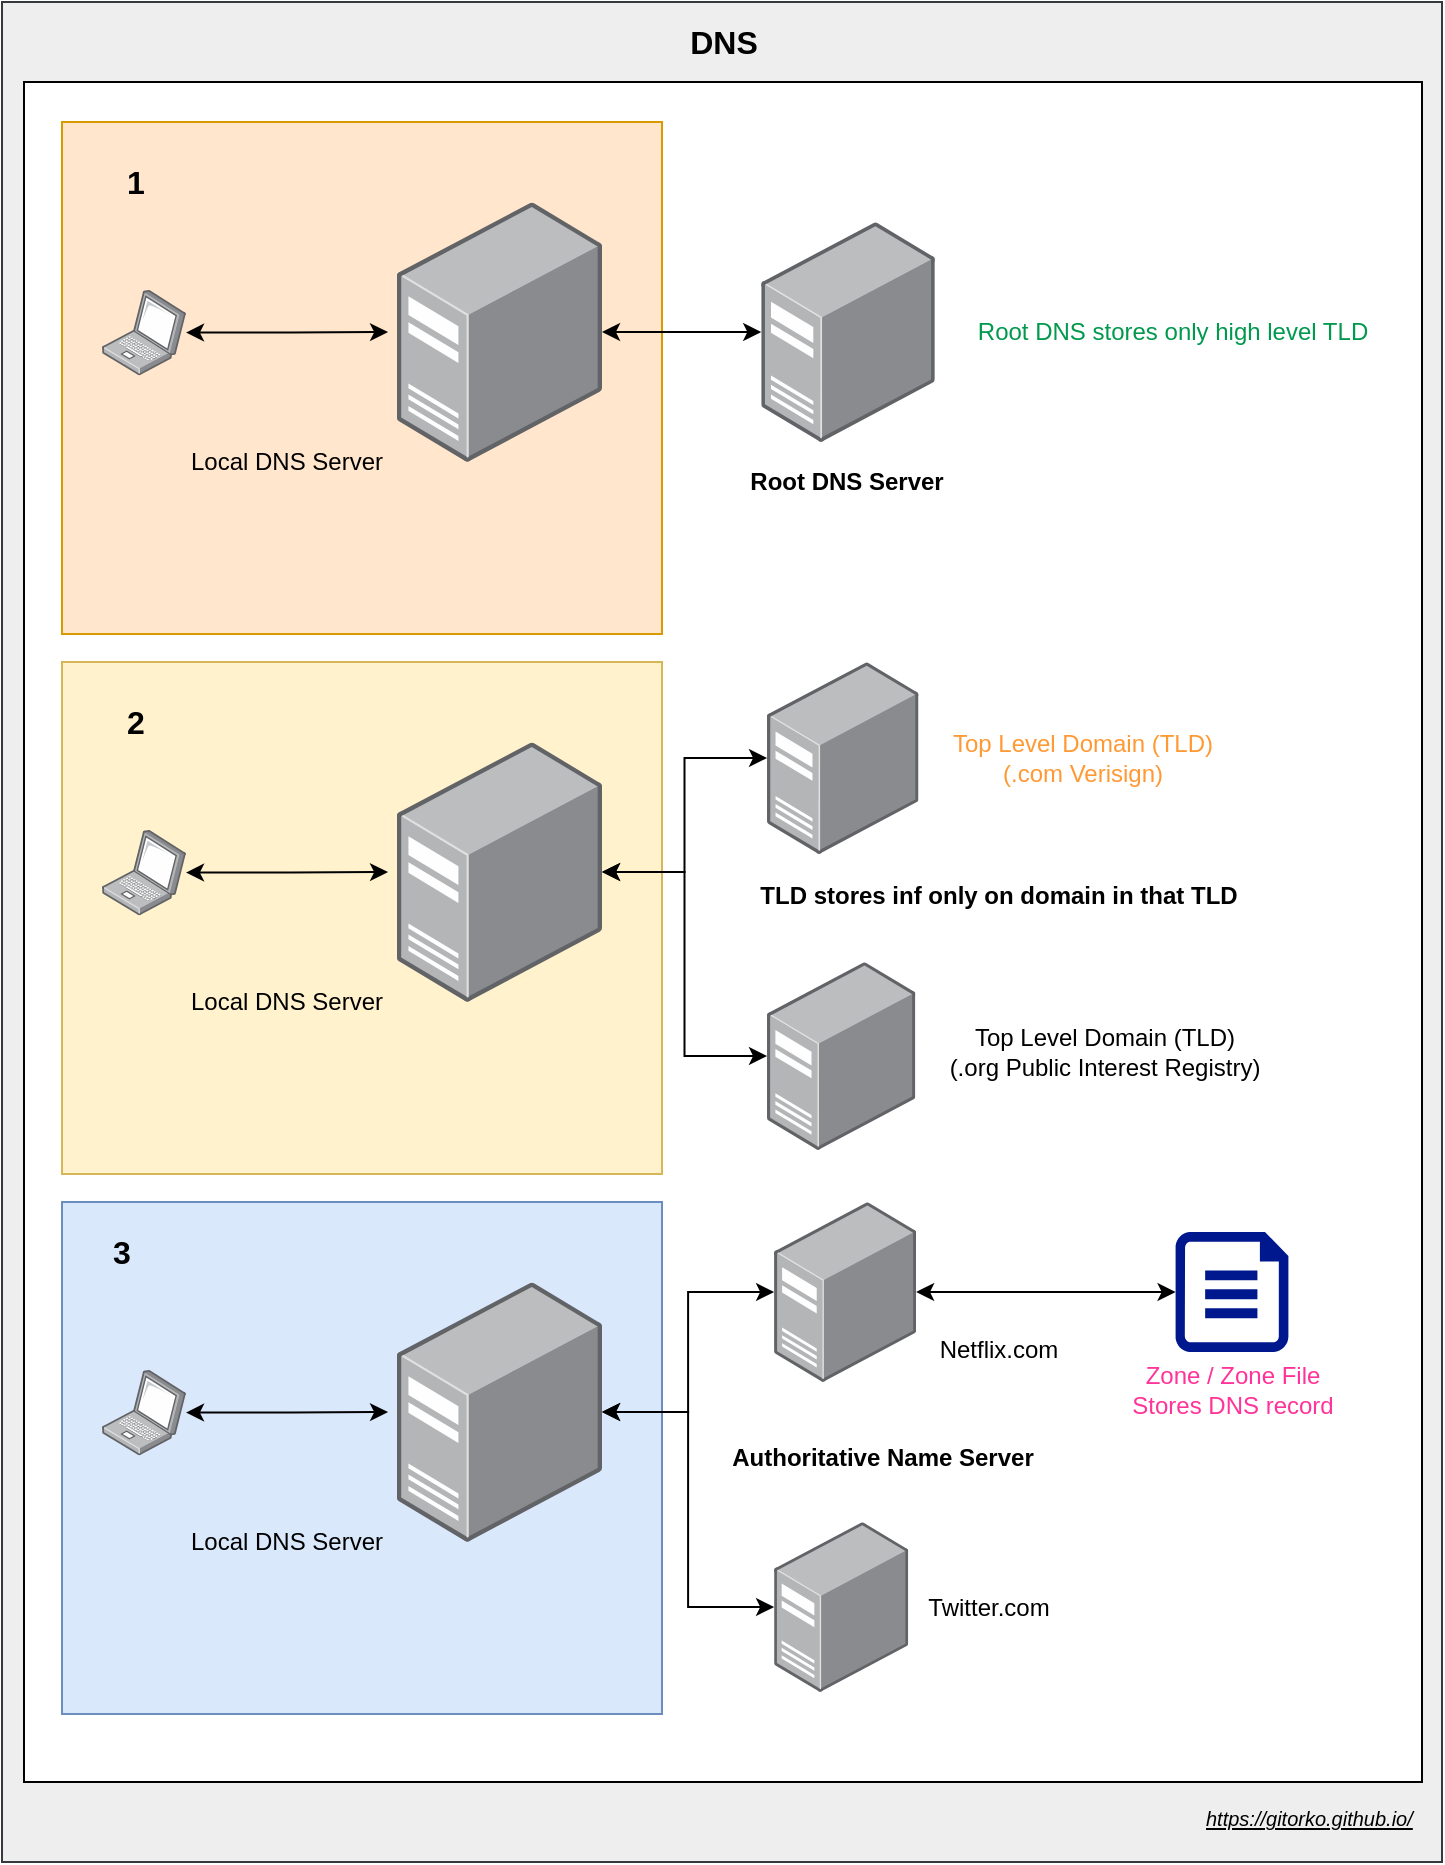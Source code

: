 <mxfile version="12.6.5" type="device"><diagram id="dzlXa0nstkHTRpeCyh-K" name="Page-1"><mxGraphModel dx="1606" dy="997" grid="1" gridSize="10" guides="1" tooltips="1" connect="1" arrows="1" fold="1" page="1" pageScale="1" pageWidth="500" pageHeight="1200" math="0" shadow="0"><root><mxCell id="0"/><mxCell id="1" parent="0"/><mxCell id="TrZZzZl-hYl_xI-VFuJa-59" value="" style="rounded=0;whiteSpace=wrap;html=1;fontSize=16;fillColor=#eeeeee;strokeColor=#36393d;" parent="1" vertex="1"><mxGeometry x="-440" y="40" width="720" height="930" as="geometry"/></mxCell><mxCell id="TrZZzZl-hYl_xI-VFuJa-57" value="" style="rounded=0;whiteSpace=wrap;html=1;fontSize=16;" parent="1" vertex="1"><mxGeometry x="-429" y="80" width="699" height="850" as="geometry"/></mxCell><mxCell id="TrZZzZl-hYl_xI-VFuJa-23" value="" style="rounded=0;whiteSpace=wrap;html=1;fillColor=#ffe6cc;strokeColor=#d79b00;" parent="1" vertex="1"><mxGeometry x="-410" y="100" width="300" height="256" as="geometry"/></mxCell><mxCell id="TrZZzZl-hYl_xI-VFuJa-18" value="" style="edgeStyle=orthogonalEdgeStyle;rounded=0;orthogonalLoop=1;jettySize=auto;html=1;startArrow=classic;startFill=1;" parent="1" source="TrZZzZl-hYl_xI-VFuJa-1" target="TrZZzZl-hYl_xI-VFuJa-17" edge="1"><mxGeometry relative="1" as="geometry"/></mxCell><mxCell id="TrZZzZl-hYl_xI-VFuJa-1" value="" style="points=[];aspect=fixed;html=1;align=center;shadow=0;dashed=0;image;image=img/lib/allied_telesis/computer_and_terminals/Server_Desktop.svg;" parent="1" vertex="1"><mxGeometry x="-60.38" y="150" width="86.78" height="110" as="geometry"/></mxCell><mxCell id="TrZZzZl-hYl_xI-VFuJa-17" value="" style="points=[];aspect=fixed;html=1;align=center;shadow=0;dashed=0;image;image=img/lib/allied_telesis/computer_and_terminals/Server_Desktop.svg;" parent="1" vertex="1"><mxGeometry x="-242.56" y="140" width="102.56" height="130" as="geometry"/></mxCell><mxCell id="TrZZzZl-hYl_xI-VFuJa-2" value="Root DNS Server" style="text;html=1;align=center;verticalAlign=middle;resizable=0;points=[];autosize=1;fontStyle=1" parent="1" vertex="1"><mxGeometry x="-73.44" y="270" width="110" height="20" as="geometry"/></mxCell><mxCell id="TrZZzZl-hYl_xI-VFuJa-16" value="Zone / Zone File&lt;br&gt;Stores DNS record" style="text;html=1;align=center;verticalAlign=middle;resizable=0;points=[];autosize=1;fontColor=#FF3399;" parent="1" vertex="1"><mxGeometry x="115" y="719" width="120" height="30" as="geometry"/></mxCell><mxCell id="TrZZzZl-hYl_xI-VFuJa-19" value="Local DNS Server" style="text;html=1;align=center;verticalAlign=middle;resizable=0;points=[];autosize=1;" parent="1" vertex="1"><mxGeometry x="-352.56" y="260" width="110" height="20" as="geometry"/></mxCell><mxCell id="TrZZzZl-hYl_xI-VFuJa-22" value="" style="edgeStyle=orthogonalEdgeStyle;rounded=0;orthogonalLoop=1;jettySize=auto;html=1;entryX=-0.043;entryY=0.5;entryDx=0;entryDy=0;entryPerimeter=0;startArrow=classic;startFill=1;" parent="1" source="TrZZzZl-hYl_xI-VFuJa-20" target="TrZZzZl-hYl_xI-VFuJa-17" edge="1"><mxGeometry relative="1" as="geometry"><mxPoint x="-268" y="205.3" as="targetPoint"/></mxGeometry></mxCell><mxCell id="TrZZzZl-hYl_xI-VFuJa-20" value="" style="points=[];aspect=fixed;html=1;align=center;shadow=0;dashed=0;image;image=img/lib/allied_telesis/computer_and_terminals/Laptop.svg;" parent="1" vertex="1"><mxGeometry x="-390" y="184" width="42" height="42.6" as="geometry"/></mxCell><mxCell id="TrZZzZl-hYl_xI-VFuJa-26" value="" style="rounded=0;whiteSpace=wrap;html=1;fillColor=#fff2cc;strokeColor=#d6b656;" parent="1" vertex="1"><mxGeometry x="-410" y="370" width="300" height="256" as="geometry"/></mxCell><mxCell id="TrZZzZl-hYl_xI-VFuJa-27" value="" style="edgeStyle=orthogonalEdgeStyle;rounded=0;orthogonalLoop=1;jettySize=auto;html=1;startArrow=classic;startFill=1;" parent="1" source="TrZZzZl-hYl_xI-VFuJa-28" target="TrZZzZl-hYl_xI-VFuJa-29" edge="1"><mxGeometry relative="1" as="geometry"/></mxCell><mxCell id="TrZZzZl-hYl_xI-VFuJa-28" value="" style="points=[];aspect=fixed;html=1;align=center;shadow=0;dashed=0;image;image=img/lib/allied_telesis/computer_and_terminals/Server_Desktop.svg;" parent="1" vertex="1"><mxGeometry x="-57.49" y="370" width="75.74" height="96" as="geometry"/></mxCell><mxCell id="TrZZzZl-hYl_xI-VFuJa-48" value="" style="edgeStyle=orthogonalEdgeStyle;rounded=0;orthogonalLoop=1;jettySize=auto;html=1;startArrow=classic;startFill=1;" parent="1" source="TrZZzZl-hYl_xI-VFuJa-29" target="TrZZzZl-hYl_xI-VFuJa-47" edge="1"><mxGeometry relative="1" as="geometry"/></mxCell><mxCell id="TrZZzZl-hYl_xI-VFuJa-29" value="" style="points=[];aspect=fixed;html=1;align=center;shadow=0;dashed=0;image;image=img/lib/allied_telesis/computer_and_terminals/Server_Desktop.svg;" parent="1" vertex="1"><mxGeometry x="-242.56" y="410" width="102.56" height="130" as="geometry"/></mxCell><mxCell id="TrZZzZl-hYl_xI-VFuJa-47" value="" style="points=[];aspect=fixed;html=1;align=center;shadow=0;dashed=0;image;image=img/lib/allied_telesis/computer_and_terminals/Server_Desktop.svg;" parent="1" vertex="1"><mxGeometry x="-57.49" y="520" width="74.16" height="94" as="geometry"/></mxCell><mxCell id="TrZZzZl-hYl_xI-VFuJa-30" value="Top Level Domain (TLD)&lt;br&gt;(.com Verisign)" style="text;html=1;align=center;verticalAlign=middle;resizable=0;points=[];autosize=1;fontColor=#FF9933;" parent="1" vertex="1"><mxGeometry x="25" y="403" width="150" height="30" as="geometry"/></mxCell><mxCell id="TrZZzZl-hYl_xI-VFuJa-31" value="Local DNS Server" style="text;html=1;align=center;verticalAlign=middle;resizable=0;points=[];autosize=1;" parent="1" vertex="1"><mxGeometry x="-352.56" y="530" width="110" height="20" as="geometry"/></mxCell><mxCell id="TrZZzZl-hYl_xI-VFuJa-32" value="" style="edgeStyle=orthogonalEdgeStyle;rounded=0;orthogonalLoop=1;jettySize=auto;html=1;entryX=-0.043;entryY=0.5;entryDx=0;entryDy=0;entryPerimeter=0;startArrow=classic;startFill=1;" parent="1" source="TrZZzZl-hYl_xI-VFuJa-33" target="TrZZzZl-hYl_xI-VFuJa-29" edge="1"><mxGeometry relative="1" as="geometry"><mxPoint x="-268" y="475.3" as="targetPoint"/></mxGeometry></mxCell><mxCell id="TrZZzZl-hYl_xI-VFuJa-33" value="" style="points=[];aspect=fixed;html=1;align=center;shadow=0;dashed=0;image;image=img/lib/allied_telesis/computer_and_terminals/Laptop.svg;" parent="1" vertex="1"><mxGeometry x="-390" y="454" width="42" height="42.6" as="geometry"/></mxCell><mxCell id="TrZZzZl-hYl_xI-VFuJa-34" value="" style="rounded=0;whiteSpace=wrap;html=1;fillColor=#dae8fc;strokeColor=#6c8ebf;" parent="1" vertex="1"><mxGeometry x="-410" y="640" width="300" height="256" as="geometry"/></mxCell><mxCell id="TrZZzZl-hYl_xI-VFuJa-35" value="" style="edgeStyle=orthogonalEdgeStyle;rounded=0;orthogonalLoop=1;jettySize=auto;html=1;startArrow=classic;startFill=1;" parent="1" source="TrZZzZl-hYl_xI-VFuJa-36" target="TrZZzZl-hYl_xI-VFuJa-37" edge="1"><mxGeometry relative="1" as="geometry"/></mxCell><mxCell id="TrZZzZl-hYl_xI-VFuJa-44" value="" style="edgeStyle=orthogonalEdgeStyle;rounded=0;orthogonalLoop=1;jettySize=auto;html=1;startArrow=classic;startFill=1;entryX=0;entryY=0.5;entryDx=0;entryDy=0;entryPerimeter=0;" parent="1" source="TrZZzZl-hYl_xI-VFuJa-36" target="TrZZzZl-hYl_xI-VFuJa-42" edge="1"><mxGeometry relative="1" as="geometry"><mxPoint x="122.56" y="745" as="targetPoint"/></mxGeometry></mxCell><mxCell id="TrZZzZl-hYl_xI-VFuJa-36" value="" style="points=[];aspect=fixed;html=1;align=center;shadow=0;dashed=0;image;image=img/lib/allied_telesis/computer_and_terminals/Server_Desktop.svg;" parent="1" vertex="1"><mxGeometry x="-53.94" y="640" width="71" height="90" as="geometry"/></mxCell><mxCell id="TrZZzZl-hYl_xI-VFuJa-51" value="" style="edgeStyle=orthogonalEdgeStyle;rounded=0;orthogonalLoop=1;jettySize=auto;html=1;startArrow=classic;startFill=1;" parent="1" source="TrZZzZl-hYl_xI-VFuJa-37" target="TrZZzZl-hYl_xI-VFuJa-50" edge="1"><mxGeometry relative="1" as="geometry"/></mxCell><mxCell id="TrZZzZl-hYl_xI-VFuJa-37" value="" style="points=[];aspect=fixed;html=1;align=center;shadow=0;dashed=0;image;image=img/lib/allied_telesis/computer_and_terminals/Server_Desktop.svg;" parent="1" vertex="1"><mxGeometry x="-242.56" y="680" width="102.56" height="130" as="geometry"/></mxCell><mxCell id="TrZZzZl-hYl_xI-VFuJa-50" value="" style="points=[];aspect=fixed;html=1;align=center;shadow=0;dashed=0;image;image=img/lib/allied_telesis/computer_and_terminals/Server_Desktop.svg;" parent="1" vertex="1"><mxGeometry x="-53.94" y="800" width="67.06" height="85" as="geometry"/></mxCell><mxCell id="TrZZzZl-hYl_xI-VFuJa-38" value="Authoritative Name Server" style="text;html=1;align=center;verticalAlign=middle;resizable=0;points=[];autosize=1;fontStyle=1" parent="1" vertex="1"><mxGeometry x="-85" y="758" width="170" height="20" as="geometry"/></mxCell><mxCell id="TrZZzZl-hYl_xI-VFuJa-39" value="Local DNS Server" style="text;html=1;align=center;verticalAlign=middle;resizable=0;points=[];autosize=1;" parent="1" vertex="1"><mxGeometry x="-352.56" y="800" width="110" height="20" as="geometry"/></mxCell><mxCell id="TrZZzZl-hYl_xI-VFuJa-40" value="" style="edgeStyle=orthogonalEdgeStyle;rounded=0;orthogonalLoop=1;jettySize=auto;html=1;entryX=-0.043;entryY=0.5;entryDx=0;entryDy=0;entryPerimeter=0;startArrow=classic;startFill=1;" parent="1" source="TrZZzZl-hYl_xI-VFuJa-41" target="TrZZzZl-hYl_xI-VFuJa-37" edge="1"><mxGeometry relative="1" as="geometry"><mxPoint x="-268" y="745.3" as="targetPoint"/></mxGeometry></mxCell><mxCell id="TrZZzZl-hYl_xI-VFuJa-41" value="" style="points=[];aspect=fixed;html=1;align=center;shadow=0;dashed=0;image;image=img/lib/allied_telesis/computer_and_terminals/Laptop.svg;" parent="1" vertex="1"><mxGeometry x="-390" y="724" width="42" height="42.6" as="geometry"/></mxCell><mxCell id="TrZZzZl-hYl_xI-VFuJa-42" value="" style="aspect=fixed;pointerEvents=1;shadow=0;dashed=0;html=1;strokeColor=none;labelPosition=center;verticalLabelPosition=bottom;verticalAlign=top;align=center;fillColor=#00188D;shape=mxgraph.azure.file" parent="1" vertex="1"><mxGeometry x="146.8" y="655" width="56.4" height="60" as="geometry"/></mxCell><mxCell id="TrZZzZl-hYl_xI-VFuJa-45" value="Root DNS stores only high level TLD" style="text;html=1;align=center;verticalAlign=middle;resizable=0;points=[];autosize=1;fontColor=#00994D;" parent="1" vertex="1"><mxGeometry x="40" y="195.3" width="210" height="20" as="geometry"/></mxCell><mxCell id="TrZZzZl-hYl_xI-VFuJa-46" value="TLD stores inf only on domain in that TLD" style="text;html=1;align=center;verticalAlign=middle;resizable=0;points=[];autosize=1;fontStyle=1" parent="1" vertex="1"><mxGeometry x="-66.88" y="476.6" width="250" height="20" as="geometry"/></mxCell><mxCell id="TrZZzZl-hYl_xI-VFuJa-49" value="Top Level Domain (TLD)&lt;br&gt;(.org Public Interest Registry)" style="text;html=1;align=center;verticalAlign=middle;resizable=0;points=[];autosize=1;" parent="1" vertex="1"><mxGeometry x="26.4" y="550" width="170" height="30" as="geometry"/></mxCell><mxCell id="TrZZzZl-hYl_xI-VFuJa-52" value="Netflix.com" style="text;html=1;align=center;verticalAlign=middle;resizable=0;points=[];autosize=1;" parent="1" vertex="1"><mxGeometry x="23.12" y="704" width="70" height="20" as="geometry"/></mxCell><mxCell id="TrZZzZl-hYl_xI-VFuJa-53" value="Twitter.com" style="text;html=1;align=center;verticalAlign=middle;resizable=0;points=[];autosize=1;" parent="1" vertex="1"><mxGeometry x="13.12" y="832.5" width="80" height="20" as="geometry"/></mxCell><mxCell id="TrZZzZl-hYl_xI-VFuJa-54" value="1" style="text;html=1;strokeColor=none;fillColor=none;align=center;verticalAlign=middle;whiteSpace=wrap;rounded=0;fontSize=16;fontStyle=1" parent="1" vertex="1"><mxGeometry x="-392.56" y="120" width="40" height="20" as="geometry"/></mxCell><mxCell id="TrZZzZl-hYl_xI-VFuJa-55" value="2" style="text;html=1;strokeColor=none;fillColor=none;align=center;verticalAlign=middle;whiteSpace=wrap;rounded=0;fontSize=16;fontStyle=1" parent="1" vertex="1"><mxGeometry x="-392.56" y="390" width="40" height="20" as="geometry"/></mxCell><mxCell id="TrZZzZl-hYl_xI-VFuJa-56" value="3" style="text;html=1;strokeColor=none;fillColor=none;align=center;verticalAlign=middle;whiteSpace=wrap;rounded=0;fontSize=16;fontStyle=1" parent="1" vertex="1"><mxGeometry x="-400" y="655" width="40" height="20" as="geometry"/></mxCell><mxCell id="TrZZzZl-hYl_xI-VFuJa-60" value="DNS" style="text;html=1;strokeColor=none;fillColor=none;align=center;verticalAlign=middle;whiteSpace=wrap;rounded=0;fontSize=16;fontStyle=1" parent="1" vertex="1"><mxGeometry x="-99" y="50" width="40" height="20" as="geometry"/></mxCell><UserObject label="&lt;font style=&quot;font-size: 10px&quot;&gt;&lt;i&gt;&lt;u&gt;https://gitorko.github.io/&lt;/u&gt;&lt;/i&gt;&lt;/font&gt;" link="https://gitorko.github.io/" id="TrZZzZl-hYl_xI-VFuJa-61"><mxCell style="text;html=1;fontSize=16;" parent="1" vertex="1"><mxGeometry x="160" y="930" width="110" height="30" as="geometry"/></mxCell></UserObject></root></mxGraphModel></diagram></mxfile>